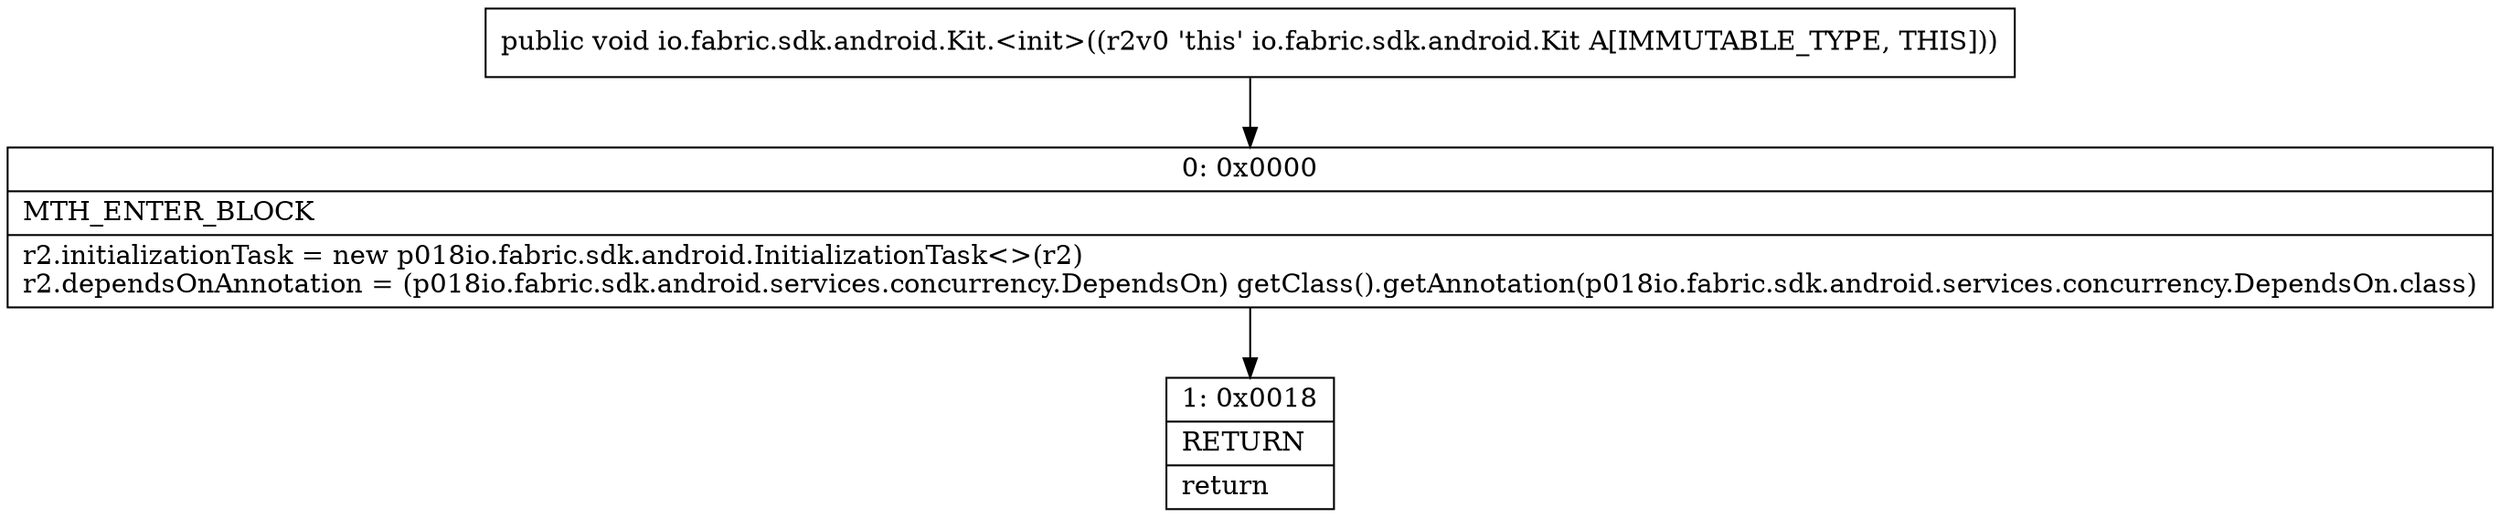 digraph "CFG forio.fabric.sdk.android.Kit.\<init\>()V" {
Node_0 [shape=record,label="{0\:\ 0x0000|MTH_ENTER_BLOCK\l|r2.initializationTask = new p018io.fabric.sdk.android.InitializationTask\<\>(r2)\lr2.dependsOnAnnotation = (p018io.fabric.sdk.android.services.concurrency.DependsOn) getClass().getAnnotation(p018io.fabric.sdk.android.services.concurrency.DependsOn.class)\l}"];
Node_1 [shape=record,label="{1\:\ 0x0018|RETURN\l|return\l}"];
MethodNode[shape=record,label="{public void io.fabric.sdk.android.Kit.\<init\>((r2v0 'this' io.fabric.sdk.android.Kit A[IMMUTABLE_TYPE, THIS])) }"];
MethodNode -> Node_0;
Node_0 -> Node_1;
}

